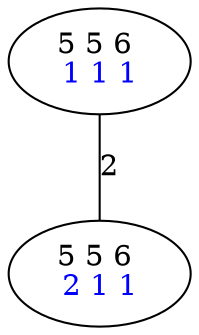 graph G {
	0 [label=<5 5 6 <BR/> <FONT COLOR="BLUE">1 1 1 </FONT>>];
	1 [label=<5 5 6 <BR/> <FONT COLOR="BLUE">2 1 1 </FONT>>];
	0 -- 1 [label="2"];
}